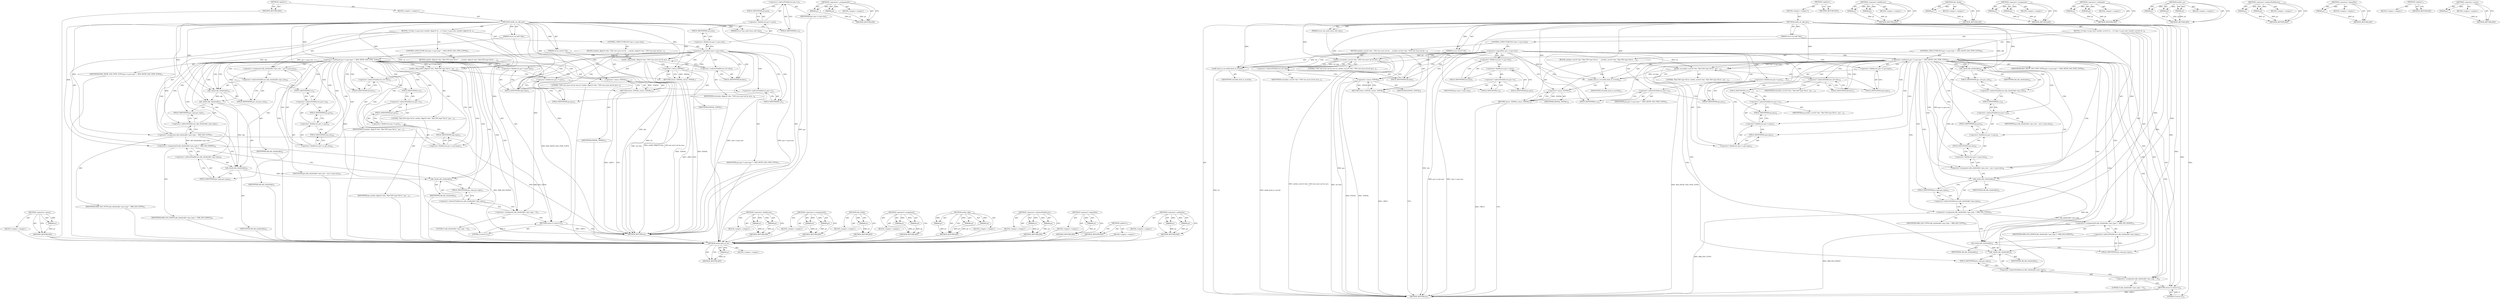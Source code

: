 digraph "&lt;operator&gt;.minus" {
vulnerable_136 [label=<(METHOD,&lt;operator&gt;.minus)>];
vulnerable_137 [label=<(PARAM,p1)>];
vulnerable_138 [label=<(BLOCK,&lt;empty&gt;,&lt;empty&gt;)>];
vulnerable_139 [label=<(METHOD_RETURN,ANY)>];
vulnerable_6 [label=<(METHOD,&lt;global&gt;)<SUB>1</SUB>>];
vulnerable_7 [label=<(BLOCK,&lt;empty&gt;,&lt;empty&gt;)<SUB>1</SUB>>];
vulnerable_8 [label=<(METHOD,netbk_set_skb_gso)<SUB>1</SUB>>];
vulnerable_9 [label=<(PARAM,struct xenvif *vif)<SUB>1</SUB>>];
vulnerable_10 [label=<(PARAM,struct sk_buff *skb)<SUB>2</SUB>>];
vulnerable_11 [label=<(PARAM,struct xen_netif_extra_info *gso)<SUB>3</SUB>>];
vulnerable_12 [label=<(BLOCK,{
 	if (!gso-&gt;u.gso.size) {
		netdev_dbg(vif-&gt;d...,{
 	if (!gso-&gt;u.gso.size) {
		netdev_dbg(vif-&gt;d...)<SUB>4</SUB>>];
vulnerable_13 [label=<(CONTROL_STRUCTURE,IF,if (!gso-&gt;u.gso.size))<SUB>5</SUB>>];
vulnerable_14 [label=<(&lt;operator&gt;.logicalNot,!gso-&gt;u.gso.size)<SUB>5</SUB>>];
vulnerable_15 [label=<(&lt;operator&gt;.fieldAccess,gso-&gt;u.gso.size)<SUB>5</SUB>>];
vulnerable_16 [label=<(&lt;operator&gt;.fieldAccess,gso-&gt;u.gso)<SUB>5</SUB>>];
vulnerable_17 [label=<(&lt;operator&gt;.indirectFieldAccess,gso-&gt;u)<SUB>5</SUB>>];
vulnerable_18 [label=<(IDENTIFIER,gso,!gso-&gt;u.gso.size)<SUB>5</SUB>>];
vulnerable_19 [label=<(FIELD_IDENTIFIER,u,u)<SUB>5</SUB>>];
vulnerable_20 [label=<(FIELD_IDENTIFIER,gso,gso)<SUB>5</SUB>>];
vulnerable_21 [label=<(FIELD_IDENTIFIER,size,size)<SUB>5</SUB>>];
vulnerable_22 [label=<(BLOCK,{
		netdev_dbg(vif-&gt;dev, &quot;GSO size must not be ...,{
		netdev_dbg(vif-&gt;dev, &quot;GSO size must not be ...)<SUB>5</SUB>>];
vulnerable_23 [label=<(netdev_dbg,netdev_dbg(vif-&gt;dev, &quot;GSO size must not be zero...)<SUB>6</SUB>>];
vulnerable_24 [label=<(&lt;operator&gt;.indirectFieldAccess,vif-&gt;dev)<SUB>6</SUB>>];
vulnerable_25 [label=<(IDENTIFIER,vif,netdev_dbg(vif-&gt;dev, &quot;GSO size must not be zero...)<SUB>6</SUB>>];
vulnerable_26 [label=<(FIELD_IDENTIFIER,dev,dev)<SUB>6</SUB>>];
vulnerable_27 [label=<(LITERAL,&quot;GSO size must not be zero.\n&quot;,netdev_dbg(vif-&gt;dev, &quot;GSO size must not be zero...)<SUB>6</SUB>>];
vulnerable_28 [label=<(RETURN,return -EINVAL;,return -EINVAL;)<SUB>7</SUB>>];
vulnerable_29 [label=<(&lt;operator&gt;.minus,-EINVAL)<SUB>7</SUB>>];
vulnerable_30 [label=<(IDENTIFIER,EINVAL,-EINVAL)<SUB>7</SUB>>];
vulnerable_31 [label=<(CONTROL_STRUCTURE,IF,if (gso-&gt;u.gso.type != XEN_NETIF_GSO_TYPE_TCPV4))<SUB>11</SUB>>];
vulnerable_32 [label=<(&lt;operator&gt;.notEquals,gso-&gt;u.gso.type != XEN_NETIF_GSO_TYPE_TCPV4)<SUB>11</SUB>>];
vulnerable_33 [label=<(&lt;operator&gt;.fieldAccess,gso-&gt;u.gso.type)<SUB>11</SUB>>];
vulnerable_34 [label=<(&lt;operator&gt;.fieldAccess,gso-&gt;u.gso)<SUB>11</SUB>>];
vulnerable_35 [label=<(&lt;operator&gt;.indirectFieldAccess,gso-&gt;u)<SUB>11</SUB>>];
vulnerable_36 [label=<(IDENTIFIER,gso,gso-&gt;u.gso.type != XEN_NETIF_GSO_TYPE_TCPV4)<SUB>11</SUB>>];
vulnerable_37 [label=<(FIELD_IDENTIFIER,u,u)<SUB>11</SUB>>];
vulnerable_38 [label=<(FIELD_IDENTIFIER,gso,gso)<SUB>11</SUB>>];
vulnerable_39 [label=<(FIELD_IDENTIFIER,type,type)<SUB>11</SUB>>];
vulnerable_40 [label=<(IDENTIFIER,XEN_NETIF_GSO_TYPE_TCPV4,gso-&gt;u.gso.type != XEN_NETIF_GSO_TYPE_TCPV4)<SUB>11</SUB>>];
vulnerable_41 [label=<(BLOCK,{
		netdev_dbg(vif-&gt;dev, &quot;Bad GSO type %d.\n&quot;, ...,{
		netdev_dbg(vif-&gt;dev, &quot;Bad GSO type %d.\n&quot;, ...)<SUB>11</SUB>>];
vulnerable_42 [label=<(netdev_dbg,netdev_dbg(vif-&gt;dev, &quot;Bad GSO type %d.\n&quot;, gso-...)<SUB>12</SUB>>];
vulnerable_43 [label=<(&lt;operator&gt;.indirectFieldAccess,vif-&gt;dev)<SUB>12</SUB>>];
vulnerable_44 [label=<(IDENTIFIER,vif,netdev_dbg(vif-&gt;dev, &quot;Bad GSO type %d.\n&quot;, gso-...)<SUB>12</SUB>>];
vulnerable_45 [label=<(FIELD_IDENTIFIER,dev,dev)<SUB>12</SUB>>];
vulnerable_46 [label=<(LITERAL,&quot;Bad GSO type %d.\n&quot;,netdev_dbg(vif-&gt;dev, &quot;Bad GSO type %d.\n&quot;, gso-...)<SUB>12</SUB>>];
vulnerable_47 [label=<(&lt;operator&gt;.fieldAccess,gso-&gt;u.gso.type)<SUB>12</SUB>>];
vulnerable_48 [label=<(&lt;operator&gt;.fieldAccess,gso-&gt;u.gso)<SUB>12</SUB>>];
vulnerable_49 [label=<(&lt;operator&gt;.indirectFieldAccess,gso-&gt;u)<SUB>12</SUB>>];
vulnerable_50 [label=<(IDENTIFIER,gso,netdev_dbg(vif-&gt;dev, &quot;Bad GSO type %d.\n&quot;, gso-...)<SUB>12</SUB>>];
vulnerable_51 [label=<(FIELD_IDENTIFIER,u,u)<SUB>12</SUB>>];
vulnerable_52 [label=<(FIELD_IDENTIFIER,gso,gso)<SUB>12</SUB>>];
vulnerable_53 [label=<(FIELD_IDENTIFIER,type,type)<SUB>12</SUB>>];
vulnerable_54 [label=<(RETURN,return -EINVAL;,return -EINVAL;)<SUB>13</SUB>>];
vulnerable_55 [label=<(&lt;operator&gt;.minus,-EINVAL)<SUB>13</SUB>>];
vulnerable_56 [label=<(IDENTIFIER,EINVAL,-EINVAL)<SUB>13</SUB>>];
vulnerable_57 [label=<(&lt;operator&gt;.assignment,skb_shinfo(skb)-&gt;gso_size = gso-&gt;u.gso.size)<SUB>16</SUB>>];
vulnerable_58 [label=<(&lt;operator&gt;.indirectFieldAccess,skb_shinfo(skb)-&gt;gso_size)<SUB>16</SUB>>];
vulnerable_59 [label=<(skb_shinfo,skb_shinfo(skb))<SUB>16</SUB>>];
vulnerable_60 [label=<(IDENTIFIER,skb,skb_shinfo(skb))<SUB>16</SUB>>];
vulnerable_61 [label=<(FIELD_IDENTIFIER,gso_size,gso_size)<SUB>16</SUB>>];
vulnerable_62 [label=<(&lt;operator&gt;.fieldAccess,gso-&gt;u.gso.size)<SUB>16</SUB>>];
vulnerable_63 [label=<(&lt;operator&gt;.fieldAccess,gso-&gt;u.gso)<SUB>16</SUB>>];
vulnerable_64 [label=<(&lt;operator&gt;.indirectFieldAccess,gso-&gt;u)<SUB>16</SUB>>];
vulnerable_65 [label=<(IDENTIFIER,gso,skb_shinfo(skb)-&gt;gso_size = gso-&gt;u.gso.size)<SUB>16</SUB>>];
vulnerable_66 [label=<(FIELD_IDENTIFIER,u,u)<SUB>16</SUB>>];
vulnerable_67 [label=<(FIELD_IDENTIFIER,gso,gso)<SUB>16</SUB>>];
vulnerable_68 [label=<(FIELD_IDENTIFIER,size,size)<SUB>16</SUB>>];
vulnerable_69 [label=<(&lt;operator&gt;.assignment,skb_shinfo(skb)-&gt;gso_type = SKB_GSO_TCPV4)<SUB>17</SUB>>];
vulnerable_70 [label=<(&lt;operator&gt;.indirectFieldAccess,skb_shinfo(skb)-&gt;gso_type)<SUB>17</SUB>>];
vulnerable_71 [label=<(skb_shinfo,skb_shinfo(skb))<SUB>17</SUB>>];
vulnerable_72 [label=<(IDENTIFIER,skb,skb_shinfo(skb))<SUB>17</SUB>>];
vulnerable_73 [label=<(FIELD_IDENTIFIER,gso_type,gso_type)<SUB>17</SUB>>];
vulnerable_74 [label=<(IDENTIFIER,SKB_GSO_TCPV4,skb_shinfo(skb)-&gt;gso_type = SKB_GSO_TCPV4)<SUB>17</SUB>>];
vulnerable_75 [label=<(&lt;operators&gt;.assignmentOr,skb_shinfo(skb)-&gt;gso_type |= SKB_GSO_DODGY)<SUB>20</SUB>>];
vulnerable_76 [label=<(&lt;operator&gt;.indirectFieldAccess,skb_shinfo(skb)-&gt;gso_type)<SUB>20</SUB>>];
vulnerable_77 [label=<(skb_shinfo,skb_shinfo(skb))<SUB>20</SUB>>];
vulnerable_78 [label=<(IDENTIFIER,skb,skb_shinfo(skb))<SUB>20</SUB>>];
vulnerable_79 [label=<(FIELD_IDENTIFIER,gso_type,gso_type)<SUB>20</SUB>>];
vulnerable_80 [label=<(IDENTIFIER,SKB_GSO_DODGY,skb_shinfo(skb)-&gt;gso_type |= SKB_GSO_DODGY)<SUB>20</SUB>>];
vulnerable_81 [label=<(&lt;operator&gt;.assignment,skb_shinfo(skb)-&gt;gso_segs = 0)<SUB>21</SUB>>];
vulnerable_82 [label=<(&lt;operator&gt;.indirectFieldAccess,skb_shinfo(skb)-&gt;gso_segs)<SUB>21</SUB>>];
vulnerable_83 [label=<(skb_shinfo,skb_shinfo(skb))<SUB>21</SUB>>];
vulnerable_84 [label=<(IDENTIFIER,skb,skb_shinfo(skb))<SUB>21</SUB>>];
vulnerable_85 [label=<(FIELD_IDENTIFIER,gso_segs,gso_segs)<SUB>21</SUB>>];
vulnerable_86 [label=<(LITERAL,0,skb_shinfo(skb)-&gt;gso_segs = 0)<SUB>21</SUB>>];
vulnerable_87 [label=<(RETURN,return 0;,return 0;)<SUB>23</SUB>>];
vulnerable_88 [label=<(LITERAL,0,return 0;)<SUB>23</SUB>>];
vulnerable_89 [label=<(METHOD_RETURN,int)<SUB>1</SUB>>];
vulnerable_91 [label=<(METHOD_RETURN,ANY)<SUB>1</SUB>>];
vulnerable_120 [label=<(METHOD,&lt;operator&gt;.fieldAccess)>];
vulnerable_121 [label=<(PARAM,p1)>];
vulnerable_122 [label=<(PARAM,p2)>];
vulnerable_123 [label=<(BLOCK,&lt;empty&gt;,&lt;empty&gt;)>];
vulnerable_124 [label=<(METHOD_RETURN,ANY)>];
vulnerable_154 [label=<(METHOD,&lt;operators&gt;.assignmentOr)>];
vulnerable_155 [label=<(PARAM,p1)>];
vulnerable_156 [label=<(PARAM,p2)>];
vulnerable_157 [label=<(BLOCK,&lt;empty&gt;,&lt;empty&gt;)>];
vulnerable_158 [label=<(METHOD_RETURN,ANY)>];
vulnerable_150 [label=<(METHOD,skb_shinfo)>];
vulnerable_151 [label=<(PARAM,p1)>];
vulnerable_152 [label=<(BLOCK,&lt;empty&gt;,&lt;empty&gt;)>];
vulnerable_153 [label=<(METHOD_RETURN,ANY)>];
vulnerable_145 [label=<(METHOD,&lt;operator&gt;.assignment)>];
vulnerable_146 [label=<(PARAM,p1)>];
vulnerable_147 [label=<(PARAM,p2)>];
vulnerable_148 [label=<(BLOCK,&lt;empty&gt;,&lt;empty&gt;)>];
vulnerable_149 [label=<(METHOD_RETURN,ANY)>];
vulnerable_130 [label=<(METHOD,netdev_dbg)>];
vulnerable_131 [label=<(PARAM,p1)>];
vulnerable_132 [label=<(PARAM,p2)>];
vulnerable_133 [label=<(PARAM,p3)>];
vulnerable_134 [label=<(BLOCK,&lt;empty&gt;,&lt;empty&gt;)>];
vulnerable_135 [label=<(METHOD_RETURN,ANY)>];
vulnerable_125 [label=<(METHOD,&lt;operator&gt;.indirectFieldAccess)>];
vulnerable_126 [label=<(PARAM,p1)>];
vulnerable_127 [label=<(PARAM,p2)>];
vulnerable_128 [label=<(BLOCK,&lt;empty&gt;,&lt;empty&gt;)>];
vulnerable_129 [label=<(METHOD_RETURN,ANY)>];
vulnerable_116 [label=<(METHOD,&lt;operator&gt;.logicalNot)>];
vulnerable_117 [label=<(PARAM,p1)>];
vulnerable_118 [label=<(BLOCK,&lt;empty&gt;,&lt;empty&gt;)>];
vulnerable_119 [label=<(METHOD_RETURN,ANY)>];
vulnerable_110 [label=<(METHOD,&lt;global&gt;)<SUB>1</SUB>>];
vulnerable_111 [label=<(BLOCK,&lt;empty&gt;,&lt;empty&gt;)>];
vulnerable_112 [label=<(METHOD_RETURN,ANY)>];
vulnerable_140 [label=<(METHOD,&lt;operator&gt;.notEquals)>];
vulnerable_141 [label=<(PARAM,p1)>];
vulnerable_142 [label=<(PARAM,p2)>];
vulnerable_143 [label=<(BLOCK,&lt;empty&gt;,&lt;empty&gt;)>];
vulnerable_144 [label=<(METHOD_RETURN,ANY)>];
fixed_140 [label=<(METHOD,netbk_fatal_tx_err)>];
fixed_141 [label=<(PARAM,p1)>];
fixed_142 [label=<(BLOCK,&lt;empty&gt;,&lt;empty&gt;)>];
fixed_143 [label=<(METHOD_RETURN,ANY)>];
fixed_162 [label=<(METHOD,&lt;operators&gt;.assignmentOr)>];
fixed_163 [label=<(PARAM,p1)>];
fixed_164 [label=<(PARAM,p2)>];
fixed_165 [label=<(BLOCK,&lt;empty&gt;,&lt;empty&gt;)>];
fixed_166 [label=<(METHOD_RETURN,ANY)>];
fixed_6 [label=<(METHOD,&lt;global&gt;)<SUB>1</SUB>>];
fixed_7 [label=<(BLOCK,&lt;empty&gt;,&lt;empty&gt;)<SUB>1</SUB>>];
fixed_8 [label=<(METHOD,netbk_set_skb_gso)<SUB>1</SUB>>];
fixed_9 [label=<(PARAM,struct xenvif *vif)<SUB>1</SUB>>];
fixed_10 [label=<(PARAM,struct sk_buff *skb)<SUB>2</SUB>>];
fixed_11 [label=<(PARAM,struct xen_netif_extra_info *gso)<SUB>3</SUB>>];
fixed_12 [label=<(BLOCK,{
 	if (!gso-&gt;u.gso.size) {
		netdev_err(vif-&gt;d...,{
 	if (!gso-&gt;u.gso.size) {
		netdev_err(vif-&gt;d...)<SUB>4</SUB>>];
fixed_13 [label=<(CONTROL_STRUCTURE,IF,if (!gso-&gt;u.gso.size))<SUB>5</SUB>>];
fixed_14 [label=<(&lt;operator&gt;.logicalNot,!gso-&gt;u.gso.size)<SUB>5</SUB>>];
fixed_15 [label=<(&lt;operator&gt;.fieldAccess,gso-&gt;u.gso.size)<SUB>5</SUB>>];
fixed_16 [label=<(&lt;operator&gt;.fieldAccess,gso-&gt;u.gso)<SUB>5</SUB>>];
fixed_17 [label=<(&lt;operator&gt;.indirectFieldAccess,gso-&gt;u)<SUB>5</SUB>>];
fixed_18 [label=<(IDENTIFIER,gso,!gso-&gt;u.gso.size)<SUB>5</SUB>>];
fixed_19 [label=<(FIELD_IDENTIFIER,u,u)<SUB>5</SUB>>];
fixed_20 [label=<(FIELD_IDENTIFIER,gso,gso)<SUB>5</SUB>>];
fixed_21 [label=<(FIELD_IDENTIFIER,size,size)<SUB>5</SUB>>];
fixed_22 [label=<(BLOCK,{
		netdev_err(vif-&gt;dev, &quot;GSO size must not be ...,{
		netdev_err(vif-&gt;dev, &quot;GSO size must not be ...)<SUB>5</SUB>>];
fixed_23 [label=<(netdev_err,netdev_err(vif-&gt;dev, &quot;GSO size must not be zero...)<SUB>6</SUB>>];
fixed_24 [label=<(&lt;operator&gt;.indirectFieldAccess,vif-&gt;dev)<SUB>6</SUB>>];
fixed_25 [label=<(IDENTIFIER,vif,netdev_err(vif-&gt;dev, &quot;GSO size must not be zero...)<SUB>6</SUB>>];
fixed_26 [label=<(FIELD_IDENTIFIER,dev,dev)<SUB>6</SUB>>];
fixed_27 [label=<(LITERAL,&quot;GSO size must not be zero.\n&quot;,netdev_err(vif-&gt;dev, &quot;GSO size must not be zero...)<SUB>6</SUB>>];
fixed_28 [label=<(netbk_fatal_tx_err,netbk_fatal_tx_err(vif))<SUB>7</SUB>>];
fixed_29 [label=<(IDENTIFIER,vif,netbk_fatal_tx_err(vif))<SUB>7</SUB>>];
fixed_30 [label=<(RETURN,return -EINVAL;,return -EINVAL;)<SUB>8</SUB>>];
fixed_31 [label=<(&lt;operator&gt;.minus,-EINVAL)<SUB>8</SUB>>];
fixed_32 [label=<(IDENTIFIER,EINVAL,-EINVAL)<SUB>8</SUB>>];
fixed_33 [label=<(CONTROL_STRUCTURE,IF,if (gso-&gt;u.gso.type != XEN_NETIF_GSO_TYPE_TCPV4))<SUB>12</SUB>>];
fixed_34 [label=<(&lt;operator&gt;.notEquals,gso-&gt;u.gso.type != XEN_NETIF_GSO_TYPE_TCPV4)<SUB>12</SUB>>];
fixed_35 [label=<(&lt;operator&gt;.fieldAccess,gso-&gt;u.gso.type)<SUB>12</SUB>>];
fixed_36 [label=<(&lt;operator&gt;.fieldAccess,gso-&gt;u.gso)<SUB>12</SUB>>];
fixed_37 [label=<(&lt;operator&gt;.indirectFieldAccess,gso-&gt;u)<SUB>12</SUB>>];
fixed_38 [label=<(IDENTIFIER,gso,gso-&gt;u.gso.type != XEN_NETIF_GSO_TYPE_TCPV4)<SUB>12</SUB>>];
fixed_39 [label=<(FIELD_IDENTIFIER,u,u)<SUB>12</SUB>>];
fixed_40 [label=<(FIELD_IDENTIFIER,gso,gso)<SUB>12</SUB>>];
fixed_41 [label=<(FIELD_IDENTIFIER,type,type)<SUB>12</SUB>>];
fixed_42 [label=<(IDENTIFIER,XEN_NETIF_GSO_TYPE_TCPV4,gso-&gt;u.gso.type != XEN_NETIF_GSO_TYPE_TCPV4)<SUB>12</SUB>>];
fixed_43 [label=<(BLOCK,{
		netdev_err(vif-&gt;dev, &quot;Bad GSO type %d.\n&quot;, ...,{
		netdev_err(vif-&gt;dev, &quot;Bad GSO type %d.\n&quot;, ...)<SUB>12</SUB>>];
fixed_44 [label=<(netdev_err,netdev_err(vif-&gt;dev, &quot;Bad GSO type %d.\n&quot;, gso-...)<SUB>13</SUB>>];
fixed_45 [label=<(&lt;operator&gt;.indirectFieldAccess,vif-&gt;dev)<SUB>13</SUB>>];
fixed_46 [label=<(IDENTIFIER,vif,netdev_err(vif-&gt;dev, &quot;Bad GSO type %d.\n&quot;, gso-...)<SUB>13</SUB>>];
fixed_47 [label=<(FIELD_IDENTIFIER,dev,dev)<SUB>13</SUB>>];
fixed_48 [label=<(LITERAL,&quot;Bad GSO type %d.\n&quot;,netdev_err(vif-&gt;dev, &quot;Bad GSO type %d.\n&quot;, gso-...)<SUB>13</SUB>>];
fixed_49 [label=<(&lt;operator&gt;.fieldAccess,gso-&gt;u.gso.type)<SUB>13</SUB>>];
fixed_50 [label=<(&lt;operator&gt;.fieldAccess,gso-&gt;u.gso)<SUB>13</SUB>>];
fixed_51 [label=<(&lt;operator&gt;.indirectFieldAccess,gso-&gt;u)<SUB>13</SUB>>];
fixed_52 [label=<(IDENTIFIER,gso,netdev_err(vif-&gt;dev, &quot;Bad GSO type %d.\n&quot;, gso-...)<SUB>13</SUB>>];
fixed_53 [label=<(FIELD_IDENTIFIER,u,u)<SUB>13</SUB>>];
fixed_54 [label=<(FIELD_IDENTIFIER,gso,gso)<SUB>13</SUB>>];
fixed_55 [label=<(FIELD_IDENTIFIER,type,type)<SUB>13</SUB>>];
fixed_56 [label=<(netbk_fatal_tx_err,netbk_fatal_tx_err(vif))<SUB>14</SUB>>];
fixed_57 [label=<(IDENTIFIER,vif,netbk_fatal_tx_err(vif))<SUB>14</SUB>>];
fixed_58 [label=<(RETURN,return -EINVAL;,return -EINVAL;)<SUB>15</SUB>>];
fixed_59 [label=<(&lt;operator&gt;.minus,-EINVAL)<SUB>15</SUB>>];
fixed_60 [label=<(IDENTIFIER,EINVAL,-EINVAL)<SUB>15</SUB>>];
fixed_61 [label=<(&lt;operator&gt;.assignment,skb_shinfo(skb)-&gt;gso_size = gso-&gt;u.gso.size)<SUB>18</SUB>>];
fixed_62 [label=<(&lt;operator&gt;.indirectFieldAccess,skb_shinfo(skb)-&gt;gso_size)<SUB>18</SUB>>];
fixed_63 [label=<(skb_shinfo,skb_shinfo(skb))<SUB>18</SUB>>];
fixed_64 [label=<(IDENTIFIER,skb,skb_shinfo(skb))<SUB>18</SUB>>];
fixed_65 [label=<(FIELD_IDENTIFIER,gso_size,gso_size)<SUB>18</SUB>>];
fixed_66 [label=<(&lt;operator&gt;.fieldAccess,gso-&gt;u.gso.size)<SUB>18</SUB>>];
fixed_67 [label=<(&lt;operator&gt;.fieldAccess,gso-&gt;u.gso)<SUB>18</SUB>>];
fixed_68 [label=<(&lt;operator&gt;.indirectFieldAccess,gso-&gt;u)<SUB>18</SUB>>];
fixed_69 [label=<(IDENTIFIER,gso,skb_shinfo(skb)-&gt;gso_size = gso-&gt;u.gso.size)<SUB>18</SUB>>];
fixed_70 [label=<(FIELD_IDENTIFIER,u,u)<SUB>18</SUB>>];
fixed_71 [label=<(FIELD_IDENTIFIER,gso,gso)<SUB>18</SUB>>];
fixed_72 [label=<(FIELD_IDENTIFIER,size,size)<SUB>18</SUB>>];
fixed_73 [label=<(&lt;operator&gt;.assignment,skb_shinfo(skb)-&gt;gso_type = SKB_GSO_TCPV4)<SUB>19</SUB>>];
fixed_74 [label=<(&lt;operator&gt;.indirectFieldAccess,skb_shinfo(skb)-&gt;gso_type)<SUB>19</SUB>>];
fixed_75 [label=<(skb_shinfo,skb_shinfo(skb))<SUB>19</SUB>>];
fixed_76 [label=<(IDENTIFIER,skb,skb_shinfo(skb))<SUB>19</SUB>>];
fixed_77 [label=<(FIELD_IDENTIFIER,gso_type,gso_type)<SUB>19</SUB>>];
fixed_78 [label=<(IDENTIFIER,SKB_GSO_TCPV4,skb_shinfo(skb)-&gt;gso_type = SKB_GSO_TCPV4)<SUB>19</SUB>>];
fixed_79 [label=<(&lt;operators&gt;.assignmentOr,skb_shinfo(skb)-&gt;gso_type |= SKB_GSO_DODGY)<SUB>22</SUB>>];
fixed_80 [label=<(&lt;operator&gt;.indirectFieldAccess,skb_shinfo(skb)-&gt;gso_type)<SUB>22</SUB>>];
fixed_81 [label=<(skb_shinfo,skb_shinfo(skb))<SUB>22</SUB>>];
fixed_82 [label=<(IDENTIFIER,skb,skb_shinfo(skb))<SUB>22</SUB>>];
fixed_83 [label=<(FIELD_IDENTIFIER,gso_type,gso_type)<SUB>22</SUB>>];
fixed_84 [label=<(IDENTIFIER,SKB_GSO_DODGY,skb_shinfo(skb)-&gt;gso_type |= SKB_GSO_DODGY)<SUB>22</SUB>>];
fixed_85 [label=<(&lt;operator&gt;.assignment,skb_shinfo(skb)-&gt;gso_segs = 0)<SUB>23</SUB>>];
fixed_86 [label=<(&lt;operator&gt;.indirectFieldAccess,skb_shinfo(skb)-&gt;gso_segs)<SUB>23</SUB>>];
fixed_87 [label=<(skb_shinfo,skb_shinfo(skb))<SUB>23</SUB>>];
fixed_88 [label=<(IDENTIFIER,skb,skb_shinfo(skb))<SUB>23</SUB>>];
fixed_89 [label=<(FIELD_IDENTIFIER,gso_segs,gso_segs)<SUB>23</SUB>>];
fixed_90 [label=<(LITERAL,0,skb_shinfo(skb)-&gt;gso_segs = 0)<SUB>23</SUB>>];
fixed_91 [label=<(RETURN,return 0;,return 0;)<SUB>25</SUB>>];
fixed_92 [label=<(LITERAL,0,return 0;)<SUB>25</SUB>>];
fixed_93 [label=<(METHOD_RETURN,int)<SUB>1</SUB>>];
fixed_95 [label=<(METHOD_RETURN,ANY)<SUB>1</SUB>>];
fixed_124 [label=<(METHOD,&lt;operator&gt;.fieldAccess)>];
fixed_125 [label=<(PARAM,p1)>];
fixed_126 [label=<(PARAM,p2)>];
fixed_127 [label=<(BLOCK,&lt;empty&gt;,&lt;empty&gt;)>];
fixed_128 [label=<(METHOD_RETURN,ANY)>];
fixed_158 [label=<(METHOD,skb_shinfo)>];
fixed_159 [label=<(PARAM,p1)>];
fixed_160 [label=<(BLOCK,&lt;empty&gt;,&lt;empty&gt;)>];
fixed_161 [label=<(METHOD_RETURN,ANY)>];
fixed_153 [label=<(METHOD,&lt;operator&gt;.assignment)>];
fixed_154 [label=<(PARAM,p1)>];
fixed_155 [label=<(PARAM,p2)>];
fixed_156 [label=<(BLOCK,&lt;empty&gt;,&lt;empty&gt;)>];
fixed_157 [label=<(METHOD_RETURN,ANY)>];
fixed_148 [label=<(METHOD,&lt;operator&gt;.notEquals)>];
fixed_149 [label=<(PARAM,p1)>];
fixed_150 [label=<(PARAM,p2)>];
fixed_151 [label=<(BLOCK,&lt;empty&gt;,&lt;empty&gt;)>];
fixed_152 [label=<(METHOD_RETURN,ANY)>];
fixed_134 [label=<(METHOD,netdev_err)>];
fixed_135 [label=<(PARAM,p1)>];
fixed_136 [label=<(PARAM,p2)>];
fixed_137 [label=<(PARAM,p3)>];
fixed_138 [label=<(BLOCK,&lt;empty&gt;,&lt;empty&gt;)>];
fixed_139 [label=<(METHOD_RETURN,ANY)>];
fixed_129 [label=<(METHOD,&lt;operator&gt;.indirectFieldAccess)>];
fixed_130 [label=<(PARAM,p1)>];
fixed_131 [label=<(PARAM,p2)>];
fixed_132 [label=<(BLOCK,&lt;empty&gt;,&lt;empty&gt;)>];
fixed_133 [label=<(METHOD_RETURN,ANY)>];
fixed_120 [label=<(METHOD,&lt;operator&gt;.logicalNot)>];
fixed_121 [label=<(PARAM,p1)>];
fixed_122 [label=<(BLOCK,&lt;empty&gt;,&lt;empty&gt;)>];
fixed_123 [label=<(METHOD_RETURN,ANY)>];
fixed_114 [label=<(METHOD,&lt;global&gt;)<SUB>1</SUB>>];
fixed_115 [label=<(BLOCK,&lt;empty&gt;,&lt;empty&gt;)>];
fixed_116 [label=<(METHOD_RETURN,ANY)>];
fixed_144 [label=<(METHOD,&lt;operator&gt;.minus)>];
fixed_145 [label=<(PARAM,p1)>];
fixed_146 [label=<(BLOCK,&lt;empty&gt;,&lt;empty&gt;)>];
fixed_147 [label=<(METHOD_RETURN,ANY)>];
vulnerable_136 -> vulnerable_137  [key=0, label="AST: "];
vulnerable_136 -> vulnerable_137  [key=1, label="DDG: "];
vulnerable_136 -> vulnerable_138  [key=0, label="AST: "];
vulnerable_136 -> vulnerable_139  [key=0, label="AST: "];
vulnerable_136 -> vulnerable_139  [key=1, label="CFG: "];
vulnerable_137 -> vulnerable_139  [key=0, label="DDG: p1"];
vulnerable_138 -> fixed_140  [key=0];
vulnerable_139 -> fixed_140  [key=0];
vulnerable_6 -> vulnerable_7  [key=0, label="AST: "];
vulnerable_6 -> vulnerable_91  [key=0, label="AST: "];
vulnerable_6 -> vulnerable_91  [key=1, label="CFG: "];
vulnerable_7 -> vulnerable_8  [key=0, label="AST: "];
vulnerable_8 -> vulnerable_9  [key=0, label="AST: "];
vulnerable_8 -> vulnerable_9  [key=1, label="DDG: "];
vulnerable_8 -> vulnerable_10  [key=0, label="AST: "];
vulnerable_8 -> vulnerable_10  [key=1, label="DDG: "];
vulnerable_8 -> vulnerable_11  [key=0, label="AST: "];
vulnerable_8 -> vulnerable_11  [key=1, label="DDG: "];
vulnerable_8 -> vulnerable_12  [key=0, label="AST: "];
vulnerable_8 -> vulnerable_89  [key=0, label="AST: "];
vulnerable_8 -> vulnerable_19  [key=0, label="CFG: "];
vulnerable_8 -> vulnerable_69  [key=0, label="DDG: "];
vulnerable_8 -> vulnerable_75  [key=0, label="DDG: "];
vulnerable_8 -> vulnerable_81  [key=0, label="DDG: "];
vulnerable_8 -> vulnerable_87  [key=0, label="DDG: "];
vulnerable_8 -> vulnerable_88  [key=0, label="DDG: "];
vulnerable_8 -> vulnerable_32  [key=0, label="DDG: "];
vulnerable_8 -> vulnerable_23  [key=0, label="DDG: "];
vulnerable_8 -> vulnerable_42  [key=0, label="DDG: "];
vulnerable_8 -> vulnerable_59  [key=0, label="DDG: "];
vulnerable_8 -> vulnerable_71  [key=0, label="DDG: "];
vulnerable_8 -> vulnerable_77  [key=0, label="DDG: "];
vulnerable_8 -> vulnerable_83  [key=0, label="DDG: "];
vulnerable_8 -> vulnerable_29  [key=0, label="DDG: "];
vulnerable_8 -> vulnerable_55  [key=0, label="DDG: "];
vulnerable_9 -> vulnerable_89  [key=0, label="DDG: vif"];
vulnerable_9 -> vulnerable_23  [key=0, label="DDG: vif"];
vulnerable_9 -> vulnerable_42  [key=0, label="DDG: vif"];
vulnerable_10 -> vulnerable_89  [key=0, label="DDG: skb"];
vulnerable_10 -> vulnerable_59  [key=0, label="DDG: skb"];
vulnerable_11 -> vulnerable_89  [key=0, label="DDG: gso"];
vulnerable_12 -> vulnerable_13  [key=0, label="AST: "];
vulnerable_12 -> vulnerable_31  [key=0, label="AST: "];
vulnerable_12 -> vulnerable_57  [key=0, label="AST: "];
vulnerable_12 -> vulnerable_69  [key=0, label="AST: "];
vulnerable_12 -> vulnerable_75  [key=0, label="AST: "];
vulnerable_12 -> vulnerable_81  [key=0, label="AST: "];
vulnerable_12 -> vulnerable_87  [key=0, label="AST: "];
vulnerable_13 -> vulnerable_14  [key=0, label="AST: "];
vulnerable_13 -> vulnerable_22  [key=0, label="AST: "];
vulnerable_14 -> vulnerable_15  [key=0, label="AST: "];
vulnerable_14 -> vulnerable_26  [key=0, label="CFG: "];
vulnerable_14 -> vulnerable_26  [key=1, label="CDG: "];
vulnerable_14 -> vulnerable_37  [key=0, label="CFG: "];
vulnerable_14 -> vulnerable_37  [key=1, label="CDG: "];
vulnerable_14 -> vulnerable_89  [key=0, label="DDG: gso-&gt;u.gso.size"];
vulnerable_14 -> vulnerable_89  [key=1, label="DDG: !gso-&gt;u.gso.size"];
vulnerable_14 -> vulnerable_57  [key=0, label="DDG: gso-&gt;u.gso.size"];
vulnerable_14 -> vulnerable_34  [key=0, label="CDG: "];
vulnerable_14 -> vulnerable_32  [key=0, label="CDG: "];
vulnerable_14 -> vulnerable_28  [key=0, label="CDG: "];
vulnerable_14 -> vulnerable_38  [key=0, label="CDG: "];
vulnerable_14 -> vulnerable_29  [key=0, label="CDG: "];
vulnerable_14 -> vulnerable_35  [key=0, label="CDG: "];
vulnerable_14 -> vulnerable_24  [key=0, label="CDG: "];
vulnerable_14 -> vulnerable_33  [key=0, label="CDG: "];
vulnerable_14 -> vulnerable_23  [key=0, label="CDG: "];
vulnerable_14 -> vulnerable_39  [key=0, label="CDG: "];
vulnerable_15 -> vulnerable_16  [key=0, label="AST: "];
vulnerable_15 -> vulnerable_21  [key=0, label="AST: "];
vulnerable_15 -> vulnerable_14  [key=0, label="CFG: "];
vulnerable_16 -> vulnerable_17  [key=0, label="AST: "];
vulnerable_16 -> vulnerable_20  [key=0, label="AST: "];
vulnerable_16 -> vulnerable_21  [key=0, label="CFG: "];
vulnerable_17 -> vulnerable_18  [key=0, label="AST: "];
vulnerable_17 -> vulnerable_19  [key=0, label="AST: "];
vulnerable_17 -> vulnerable_20  [key=0, label="CFG: "];
vulnerable_18 -> fixed_140  [key=0];
vulnerable_19 -> vulnerable_17  [key=0, label="CFG: "];
vulnerable_20 -> vulnerable_16  [key=0, label="CFG: "];
vulnerable_21 -> vulnerable_15  [key=0, label="CFG: "];
vulnerable_22 -> vulnerable_23  [key=0, label="AST: "];
vulnerable_22 -> vulnerable_28  [key=0, label="AST: "];
vulnerable_23 -> vulnerable_24  [key=0, label="AST: "];
vulnerable_23 -> vulnerable_27  [key=0, label="AST: "];
vulnerable_23 -> vulnerable_29  [key=0, label="CFG: "];
vulnerable_23 -> vulnerable_89  [key=0, label="DDG: vif-&gt;dev"];
vulnerable_23 -> vulnerable_89  [key=1, label="DDG: netdev_dbg(vif-&gt;dev, &quot;GSO size must not be zero.\n&quot;)"];
vulnerable_24 -> vulnerable_25  [key=0, label="AST: "];
vulnerable_24 -> vulnerable_26  [key=0, label="AST: "];
vulnerable_24 -> vulnerable_23  [key=0, label="CFG: "];
vulnerable_25 -> fixed_140  [key=0];
vulnerable_26 -> vulnerable_24  [key=0, label="CFG: "];
vulnerable_27 -> fixed_140  [key=0];
vulnerable_28 -> vulnerable_29  [key=0, label="AST: "];
vulnerable_28 -> vulnerable_89  [key=0, label="CFG: "];
vulnerable_28 -> vulnerable_89  [key=1, label="DDG: &lt;RET&gt;"];
vulnerable_29 -> vulnerable_30  [key=0, label="AST: "];
vulnerable_29 -> vulnerable_28  [key=0, label="CFG: "];
vulnerable_29 -> vulnerable_28  [key=1, label="DDG: -EINVAL"];
vulnerable_29 -> vulnerable_89  [key=0, label="DDG: EINVAL"];
vulnerable_29 -> vulnerable_89  [key=1, label="DDG: -EINVAL"];
vulnerable_30 -> fixed_140  [key=0];
vulnerable_31 -> vulnerable_32  [key=0, label="AST: "];
vulnerable_31 -> vulnerable_41  [key=0, label="AST: "];
vulnerable_32 -> vulnerable_33  [key=0, label="AST: "];
vulnerable_32 -> vulnerable_40  [key=0, label="AST: "];
vulnerable_32 -> vulnerable_45  [key=0, label="CFG: "];
vulnerable_32 -> vulnerable_45  [key=1, label="CDG: "];
vulnerable_32 -> vulnerable_59  [key=0, label="CFG: "];
vulnerable_32 -> vulnerable_59  [key=1, label="CDG: "];
vulnerable_32 -> vulnerable_89  [key=0, label="DDG: XEN_NETIF_GSO_TYPE_TCPV4"];
vulnerable_32 -> vulnerable_42  [key=0, label="DDG: gso-&gt;u.gso.type"];
vulnerable_32 -> vulnerable_42  [key=1, label="CDG: "];
vulnerable_32 -> vulnerable_47  [key=0, label="CDG: "];
vulnerable_32 -> vulnerable_48  [key=0, label="CDG: "];
vulnerable_32 -> vulnerable_68  [key=0, label="CDG: "];
vulnerable_32 -> vulnerable_49  [key=0, label="CDG: "];
vulnerable_32 -> vulnerable_73  [key=0, label="CDG: "];
vulnerable_32 -> vulnerable_77  [key=0, label="CDG: "];
vulnerable_32 -> vulnerable_64  [key=0, label="CDG: "];
vulnerable_32 -> vulnerable_51  [key=0, label="CDG: "];
vulnerable_32 -> vulnerable_57  [key=0, label="CDG: "];
vulnerable_32 -> vulnerable_66  [key=0, label="CDG: "];
vulnerable_32 -> vulnerable_75  [key=0, label="CDG: "];
vulnerable_32 -> vulnerable_52  [key=0, label="CDG: "];
vulnerable_32 -> vulnerable_81  [key=0, label="CDG: "];
vulnerable_32 -> vulnerable_85  [key=0, label="CDG: "];
vulnerable_32 -> vulnerable_69  [key=0, label="CDG: "];
vulnerable_32 -> vulnerable_67  [key=0, label="CDG: "];
vulnerable_32 -> vulnerable_76  [key=0, label="CDG: "];
vulnerable_32 -> vulnerable_87  [key=0, label="CDG: "];
vulnerable_32 -> vulnerable_82  [key=0, label="CDG: "];
vulnerable_32 -> vulnerable_54  [key=0, label="CDG: "];
vulnerable_32 -> vulnerable_79  [key=0, label="CDG: "];
vulnerable_32 -> vulnerable_43  [key=0, label="CDG: "];
vulnerable_32 -> vulnerable_58  [key=0, label="CDG: "];
vulnerable_32 -> vulnerable_61  [key=0, label="CDG: "];
vulnerable_32 -> vulnerable_83  [key=0, label="CDG: "];
vulnerable_32 -> vulnerable_71  [key=0, label="CDG: "];
vulnerable_32 -> vulnerable_53  [key=0, label="CDG: "];
vulnerable_32 -> vulnerable_70  [key=0, label="CDG: "];
vulnerable_32 -> vulnerable_63  [key=0, label="CDG: "];
vulnerable_32 -> vulnerable_55  [key=0, label="CDG: "];
vulnerable_32 -> vulnerable_62  [key=0, label="CDG: "];
vulnerable_33 -> vulnerable_34  [key=0, label="AST: "];
vulnerable_33 -> vulnerable_39  [key=0, label="AST: "];
vulnerable_33 -> vulnerable_32  [key=0, label="CFG: "];
vulnerable_34 -> vulnerable_35  [key=0, label="AST: "];
vulnerable_34 -> vulnerable_38  [key=0, label="AST: "];
vulnerable_34 -> vulnerable_39  [key=0, label="CFG: "];
vulnerable_35 -> vulnerable_36  [key=0, label="AST: "];
vulnerable_35 -> vulnerable_37  [key=0, label="AST: "];
vulnerable_35 -> vulnerable_38  [key=0, label="CFG: "];
vulnerable_36 -> fixed_140  [key=0];
vulnerable_37 -> vulnerable_35  [key=0, label="CFG: "];
vulnerable_38 -> vulnerable_34  [key=0, label="CFG: "];
vulnerable_39 -> vulnerable_33  [key=0, label="CFG: "];
vulnerable_40 -> fixed_140  [key=0];
vulnerable_41 -> vulnerable_42  [key=0, label="AST: "];
vulnerable_41 -> vulnerable_54  [key=0, label="AST: "];
vulnerable_42 -> vulnerable_43  [key=0, label="AST: "];
vulnerable_42 -> vulnerable_46  [key=0, label="AST: "];
vulnerable_42 -> vulnerable_47  [key=0, label="AST: "];
vulnerable_42 -> vulnerable_55  [key=0, label="CFG: "];
vulnerable_43 -> vulnerable_44  [key=0, label="AST: "];
vulnerable_43 -> vulnerable_45  [key=0, label="AST: "];
vulnerable_43 -> vulnerable_51  [key=0, label="CFG: "];
vulnerable_44 -> fixed_140  [key=0];
vulnerable_45 -> vulnerable_43  [key=0, label="CFG: "];
vulnerable_46 -> fixed_140  [key=0];
vulnerable_47 -> vulnerable_48  [key=0, label="AST: "];
vulnerable_47 -> vulnerable_53  [key=0, label="AST: "];
vulnerable_47 -> vulnerable_42  [key=0, label="CFG: "];
vulnerable_48 -> vulnerable_49  [key=0, label="AST: "];
vulnerable_48 -> vulnerable_52  [key=0, label="AST: "];
vulnerable_48 -> vulnerable_53  [key=0, label="CFG: "];
vulnerable_49 -> vulnerable_50  [key=0, label="AST: "];
vulnerable_49 -> vulnerable_51  [key=0, label="AST: "];
vulnerable_49 -> vulnerable_52  [key=0, label="CFG: "];
vulnerable_50 -> fixed_140  [key=0];
vulnerable_51 -> vulnerable_49  [key=0, label="CFG: "];
vulnerable_52 -> vulnerable_48  [key=0, label="CFG: "];
vulnerable_53 -> vulnerable_47  [key=0, label="CFG: "];
vulnerable_54 -> vulnerable_55  [key=0, label="AST: "];
vulnerable_54 -> vulnerable_89  [key=0, label="CFG: "];
vulnerable_54 -> vulnerable_89  [key=1, label="DDG: &lt;RET&gt;"];
vulnerable_55 -> vulnerable_56  [key=0, label="AST: "];
vulnerable_55 -> vulnerable_54  [key=0, label="CFG: "];
vulnerable_55 -> vulnerable_54  [key=1, label="DDG: -EINVAL"];
vulnerable_56 -> fixed_140  [key=0];
vulnerable_57 -> vulnerable_58  [key=0, label="AST: "];
vulnerable_57 -> vulnerable_62  [key=0, label="AST: "];
vulnerable_57 -> vulnerable_71  [key=0, label="CFG: "];
vulnerable_58 -> vulnerable_59  [key=0, label="AST: "];
vulnerable_58 -> vulnerable_61  [key=0, label="AST: "];
vulnerable_58 -> vulnerable_66  [key=0, label="CFG: "];
vulnerable_59 -> vulnerable_60  [key=0, label="AST: "];
vulnerable_59 -> vulnerable_61  [key=0, label="CFG: "];
vulnerable_59 -> vulnerable_71  [key=0, label="DDG: skb"];
vulnerable_60 -> fixed_140  [key=0];
vulnerable_61 -> vulnerable_58  [key=0, label="CFG: "];
vulnerable_62 -> vulnerable_63  [key=0, label="AST: "];
vulnerable_62 -> vulnerable_68  [key=0, label="AST: "];
vulnerable_62 -> vulnerable_57  [key=0, label="CFG: "];
vulnerable_63 -> vulnerable_64  [key=0, label="AST: "];
vulnerable_63 -> vulnerable_67  [key=0, label="AST: "];
vulnerable_63 -> vulnerable_68  [key=0, label="CFG: "];
vulnerable_64 -> vulnerable_65  [key=0, label="AST: "];
vulnerable_64 -> vulnerable_66  [key=0, label="AST: "];
vulnerable_64 -> vulnerable_67  [key=0, label="CFG: "];
vulnerable_65 -> fixed_140  [key=0];
vulnerable_66 -> vulnerable_64  [key=0, label="CFG: "];
vulnerable_67 -> vulnerable_63  [key=0, label="CFG: "];
vulnerable_68 -> vulnerable_62  [key=0, label="CFG: "];
vulnerable_69 -> vulnerable_70  [key=0, label="AST: "];
vulnerable_69 -> vulnerable_74  [key=0, label="AST: "];
vulnerable_69 -> vulnerable_77  [key=0, label="CFG: "];
vulnerable_69 -> vulnerable_89  [key=0, label="DDG: SKB_GSO_TCPV4"];
vulnerable_69 -> vulnerable_75  [key=0, label="DDG: skb_shinfo(skb)-&gt;gso_type"];
vulnerable_70 -> vulnerable_71  [key=0, label="AST: "];
vulnerable_70 -> vulnerable_73  [key=0, label="AST: "];
vulnerable_70 -> vulnerable_69  [key=0, label="CFG: "];
vulnerable_71 -> vulnerable_72  [key=0, label="AST: "];
vulnerable_71 -> vulnerable_73  [key=0, label="CFG: "];
vulnerable_71 -> vulnerable_77  [key=0, label="DDG: skb"];
vulnerable_72 -> fixed_140  [key=0];
vulnerable_73 -> vulnerable_70  [key=0, label="CFG: "];
vulnerable_74 -> fixed_140  [key=0];
vulnerable_75 -> vulnerable_76  [key=0, label="AST: "];
vulnerable_75 -> vulnerable_80  [key=0, label="AST: "];
vulnerable_75 -> vulnerable_83  [key=0, label="CFG: "];
vulnerable_75 -> vulnerable_89  [key=0, label="DDG: SKB_GSO_DODGY"];
vulnerable_76 -> vulnerable_77  [key=0, label="AST: "];
vulnerable_76 -> vulnerable_79  [key=0, label="AST: "];
vulnerable_76 -> vulnerable_75  [key=0, label="CFG: "];
vulnerable_77 -> vulnerable_78  [key=0, label="AST: "];
vulnerable_77 -> vulnerable_79  [key=0, label="CFG: "];
vulnerable_77 -> vulnerable_83  [key=0, label="DDG: skb"];
vulnerable_78 -> fixed_140  [key=0];
vulnerable_79 -> vulnerable_76  [key=0, label="CFG: "];
vulnerable_80 -> fixed_140  [key=0];
vulnerable_81 -> vulnerable_82  [key=0, label="AST: "];
vulnerable_81 -> vulnerable_86  [key=0, label="AST: "];
vulnerable_81 -> vulnerable_87  [key=0, label="CFG: "];
vulnerable_82 -> vulnerable_83  [key=0, label="AST: "];
vulnerable_82 -> vulnerable_85  [key=0, label="AST: "];
vulnerable_82 -> vulnerable_81  [key=0, label="CFG: "];
vulnerable_83 -> vulnerable_84  [key=0, label="AST: "];
vulnerable_83 -> vulnerable_85  [key=0, label="CFG: "];
vulnerable_84 -> fixed_140  [key=0];
vulnerable_85 -> vulnerable_82  [key=0, label="CFG: "];
vulnerable_86 -> fixed_140  [key=0];
vulnerable_87 -> vulnerable_88  [key=0, label="AST: "];
vulnerable_87 -> vulnerable_89  [key=0, label="CFG: "];
vulnerable_87 -> vulnerable_89  [key=1, label="DDG: &lt;RET&gt;"];
vulnerable_88 -> vulnerable_87  [key=0, label="DDG: 0"];
vulnerable_89 -> fixed_140  [key=0];
vulnerable_91 -> fixed_140  [key=0];
vulnerable_120 -> vulnerable_121  [key=0, label="AST: "];
vulnerable_120 -> vulnerable_121  [key=1, label="DDG: "];
vulnerable_120 -> vulnerable_123  [key=0, label="AST: "];
vulnerable_120 -> vulnerable_122  [key=0, label="AST: "];
vulnerable_120 -> vulnerable_122  [key=1, label="DDG: "];
vulnerable_120 -> vulnerable_124  [key=0, label="AST: "];
vulnerable_120 -> vulnerable_124  [key=1, label="CFG: "];
vulnerable_121 -> vulnerable_124  [key=0, label="DDG: p1"];
vulnerable_122 -> vulnerable_124  [key=0, label="DDG: p2"];
vulnerable_123 -> fixed_140  [key=0];
vulnerable_124 -> fixed_140  [key=0];
vulnerable_154 -> vulnerable_155  [key=0, label="AST: "];
vulnerable_154 -> vulnerable_155  [key=1, label="DDG: "];
vulnerable_154 -> vulnerable_157  [key=0, label="AST: "];
vulnerable_154 -> vulnerable_156  [key=0, label="AST: "];
vulnerable_154 -> vulnerable_156  [key=1, label="DDG: "];
vulnerable_154 -> vulnerable_158  [key=0, label="AST: "];
vulnerable_154 -> vulnerable_158  [key=1, label="CFG: "];
vulnerable_155 -> vulnerable_158  [key=0, label="DDG: p1"];
vulnerable_156 -> vulnerable_158  [key=0, label="DDG: p2"];
vulnerable_157 -> fixed_140  [key=0];
vulnerable_158 -> fixed_140  [key=0];
vulnerable_150 -> vulnerable_151  [key=0, label="AST: "];
vulnerable_150 -> vulnerable_151  [key=1, label="DDG: "];
vulnerable_150 -> vulnerable_152  [key=0, label="AST: "];
vulnerable_150 -> vulnerable_153  [key=0, label="AST: "];
vulnerable_150 -> vulnerable_153  [key=1, label="CFG: "];
vulnerable_151 -> vulnerable_153  [key=0, label="DDG: p1"];
vulnerable_152 -> fixed_140  [key=0];
vulnerable_153 -> fixed_140  [key=0];
vulnerable_145 -> vulnerable_146  [key=0, label="AST: "];
vulnerable_145 -> vulnerable_146  [key=1, label="DDG: "];
vulnerable_145 -> vulnerable_148  [key=0, label="AST: "];
vulnerable_145 -> vulnerable_147  [key=0, label="AST: "];
vulnerable_145 -> vulnerable_147  [key=1, label="DDG: "];
vulnerable_145 -> vulnerable_149  [key=0, label="AST: "];
vulnerable_145 -> vulnerable_149  [key=1, label="CFG: "];
vulnerable_146 -> vulnerable_149  [key=0, label="DDG: p1"];
vulnerable_147 -> vulnerable_149  [key=0, label="DDG: p2"];
vulnerable_148 -> fixed_140  [key=0];
vulnerable_149 -> fixed_140  [key=0];
vulnerable_130 -> vulnerable_131  [key=0, label="AST: "];
vulnerable_130 -> vulnerable_131  [key=1, label="DDG: "];
vulnerable_130 -> vulnerable_134  [key=0, label="AST: "];
vulnerable_130 -> vulnerable_132  [key=0, label="AST: "];
vulnerable_130 -> vulnerable_132  [key=1, label="DDG: "];
vulnerable_130 -> vulnerable_135  [key=0, label="AST: "];
vulnerable_130 -> vulnerable_135  [key=1, label="CFG: "];
vulnerable_130 -> vulnerable_133  [key=0, label="AST: "];
vulnerable_130 -> vulnerable_133  [key=1, label="DDG: "];
vulnerable_131 -> vulnerable_135  [key=0, label="DDG: p1"];
vulnerable_132 -> vulnerable_135  [key=0, label="DDG: p2"];
vulnerable_133 -> vulnerable_135  [key=0, label="DDG: p3"];
vulnerable_134 -> fixed_140  [key=0];
vulnerable_135 -> fixed_140  [key=0];
vulnerable_125 -> vulnerable_126  [key=0, label="AST: "];
vulnerable_125 -> vulnerable_126  [key=1, label="DDG: "];
vulnerable_125 -> vulnerable_128  [key=0, label="AST: "];
vulnerable_125 -> vulnerable_127  [key=0, label="AST: "];
vulnerable_125 -> vulnerable_127  [key=1, label="DDG: "];
vulnerable_125 -> vulnerable_129  [key=0, label="AST: "];
vulnerable_125 -> vulnerable_129  [key=1, label="CFG: "];
vulnerable_126 -> vulnerable_129  [key=0, label="DDG: p1"];
vulnerable_127 -> vulnerable_129  [key=0, label="DDG: p2"];
vulnerable_128 -> fixed_140  [key=0];
vulnerable_129 -> fixed_140  [key=0];
vulnerable_116 -> vulnerable_117  [key=0, label="AST: "];
vulnerable_116 -> vulnerable_117  [key=1, label="DDG: "];
vulnerable_116 -> vulnerable_118  [key=0, label="AST: "];
vulnerable_116 -> vulnerable_119  [key=0, label="AST: "];
vulnerable_116 -> vulnerable_119  [key=1, label="CFG: "];
vulnerable_117 -> vulnerable_119  [key=0, label="DDG: p1"];
vulnerable_118 -> fixed_140  [key=0];
vulnerable_119 -> fixed_140  [key=0];
vulnerable_110 -> vulnerable_111  [key=0, label="AST: "];
vulnerable_110 -> vulnerable_112  [key=0, label="AST: "];
vulnerable_110 -> vulnerable_112  [key=1, label="CFG: "];
vulnerable_111 -> fixed_140  [key=0];
vulnerable_112 -> fixed_140  [key=0];
vulnerable_140 -> vulnerable_141  [key=0, label="AST: "];
vulnerable_140 -> vulnerable_141  [key=1, label="DDG: "];
vulnerable_140 -> vulnerable_143  [key=0, label="AST: "];
vulnerable_140 -> vulnerable_142  [key=0, label="AST: "];
vulnerable_140 -> vulnerable_142  [key=1, label="DDG: "];
vulnerable_140 -> vulnerable_144  [key=0, label="AST: "];
vulnerable_140 -> vulnerable_144  [key=1, label="CFG: "];
vulnerable_141 -> vulnerable_144  [key=0, label="DDG: p1"];
vulnerable_142 -> vulnerable_144  [key=0, label="DDG: p2"];
vulnerable_143 -> fixed_140  [key=0];
vulnerable_144 -> fixed_140  [key=0];
fixed_140 -> fixed_141  [key=0, label="AST: "];
fixed_140 -> fixed_141  [key=1, label="DDG: "];
fixed_140 -> fixed_142  [key=0, label="AST: "];
fixed_140 -> fixed_143  [key=0, label="AST: "];
fixed_140 -> fixed_143  [key=1, label="CFG: "];
fixed_141 -> fixed_143  [key=0, label="DDG: p1"];
fixed_162 -> fixed_163  [key=0, label="AST: "];
fixed_162 -> fixed_163  [key=1, label="DDG: "];
fixed_162 -> fixed_165  [key=0, label="AST: "];
fixed_162 -> fixed_164  [key=0, label="AST: "];
fixed_162 -> fixed_164  [key=1, label="DDG: "];
fixed_162 -> fixed_166  [key=0, label="AST: "];
fixed_162 -> fixed_166  [key=1, label="CFG: "];
fixed_163 -> fixed_166  [key=0, label="DDG: p1"];
fixed_164 -> fixed_166  [key=0, label="DDG: p2"];
fixed_6 -> fixed_7  [key=0, label="AST: "];
fixed_6 -> fixed_95  [key=0, label="AST: "];
fixed_6 -> fixed_95  [key=1, label="CFG: "];
fixed_7 -> fixed_8  [key=0, label="AST: "];
fixed_8 -> fixed_9  [key=0, label="AST: "];
fixed_8 -> fixed_9  [key=1, label="DDG: "];
fixed_8 -> fixed_10  [key=0, label="AST: "];
fixed_8 -> fixed_10  [key=1, label="DDG: "];
fixed_8 -> fixed_11  [key=0, label="AST: "];
fixed_8 -> fixed_11  [key=1, label="DDG: "];
fixed_8 -> fixed_12  [key=0, label="AST: "];
fixed_8 -> fixed_93  [key=0, label="AST: "];
fixed_8 -> fixed_19  [key=0, label="CFG: "];
fixed_8 -> fixed_73  [key=0, label="DDG: "];
fixed_8 -> fixed_79  [key=0, label="DDG: "];
fixed_8 -> fixed_85  [key=0, label="DDG: "];
fixed_8 -> fixed_91  [key=0, label="DDG: "];
fixed_8 -> fixed_92  [key=0, label="DDG: "];
fixed_8 -> fixed_34  [key=0, label="DDG: "];
fixed_8 -> fixed_23  [key=0, label="DDG: "];
fixed_8 -> fixed_28  [key=0, label="DDG: "];
fixed_8 -> fixed_44  [key=0, label="DDG: "];
fixed_8 -> fixed_56  [key=0, label="DDG: "];
fixed_8 -> fixed_63  [key=0, label="DDG: "];
fixed_8 -> fixed_75  [key=0, label="DDG: "];
fixed_8 -> fixed_81  [key=0, label="DDG: "];
fixed_8 -> fixed_87  [key=0, label="DDG: "];
fixed_8 -> fixed_31  [key=0, label="DDG: "];
fixed_8 -> fixed_59  [key=0, label="DDG: "];
fixed_9 -> fixed_23  [key=0, label="DDG: vif"];
fixed_9 -> fixed_28  [key=0, label="DDG: vif"];
fixed_9 -> fixed_44  [key=0, label="DDG: vif"];
fixed_9 -> fixed_56  [key=0, label="DDG: vif"];
fixed_10 -> fixed_93  [key=0, label="DDG: skb"];
fixed_10 -> fixed_63  [key=0, label="DDG: skb"];
fixed_11 -> fixed_93  [key=0, label="DDG: gso"];
fixed_12 -> fixed_13  [key=0, label="AST: "];
fixed_12 -> fixed_33  [key=0, label="AST: "];
fixed_12 -> fixed_61  [key=0, label="AST: "];
fixed_12 -> fixed_73  [key=0, label="AST: "];
fixed_12 -> fixed_79  [key=0, label="AST: "];
fixed_12 -> fixed_85  [key=0, label="AST: "];
fixed_12 -> fixed_91  [key=0, label="AST: "];
fixed_13 -> fixed_14  [key=0, label="AST: "];
fixed_13 -> fixed_22  [key=0, label="AST: "];
fixed_14 -> fixed_15  [key=0, label="AST: "];
fixed_14 -> fixed_26  [key=0, label="CFG: "];
fixed_14 -> fixed_26  [key=1, label="CDG: "];
fixed_14 -> fixed_39  [key=0, label="CFG: "];
fixed_14 -> fixed_39  [key=1, label="CDG: "];
fixed_14 -> fixed_93  [key=0, label="DDG: gso-&gt;u.gso.size"];
fixed_14 -> fixed_93  [key=1, label="DDG: !gso-&gt;u.gso.size"];
fixed_14 -> fixed_61  [key=0, label="DDG: gso-&gt;u.gso.size"];
fixed_14 -> fixed_30  [key=0, label="CDG: "];
fixed_14 -> fixed_34  [key=0, label="CDG: "];
fixed_14 -> fixed_28  [key=0, label="CDG: "];
fixed_14 -> fixed_37  [key=0, label="CDG: "];
fixed_14 -> fixed_40  [key=0, label="CDG: "];
fixed_14 -> fixed_35  [key=0, label="CDG: "];
fixed_14 -> fixed_24  [key=0, label="CDG: "];
fixed_14 -> fixed_23  [key=0, label="CDG: "];
fixed_14 -> fixed_36  [key=0, label="CDG: "];
fixed_14 -> fixed_41  [key=0, label="CDG: "];
fixed_14 -> fixed_31  [key=0, label="CDG: "];
fixed_15 -> fixed_16  [key=0, label="AST: "];
fixed_15 -> fixed_21  [key=0, label="AST: "];
fixed_15 -> fixed_14  [key=0, label="CFG: "];
fixed_16 -> fixed_17  [key=0, label="AST: "];
fixed_16 -> fixed_20  [key=0, label="AST: "];
fixed_16 -> fixed_21  [key=0, label="CFG: "];
fixed_17 -> fixed_18  [key=0, label="AST: "];
fixed_17 -> fixed_19  [key=0, label="AST: "];
fixed_17 -> fixed_20  [key=0, label="CFG: "];
fixed_19 -> fixed_17  [key=0, label="CFG: "];
fixed_20 -> fixed_16  [key=0, label="CFG: "];
fixed_21 -> fixed_15  [key=0, label="CFG: "];
fixed_22 -> fixed_23  [key=0, label="AST: "];
fixed_22 -> fixed_28  [key=0, label="AST: "];
fixed_22 -> fixed_30  [key=0, label="AST: "];
fixed_23 -> fixed_24  [key=0, label="AST: "];
fixed_23 -> fixed_27  [key=0, label="AST: "];
fixed_23 -> fixed_28  [key=0, label="CFG: "];
fixed_23 -> fixed_28  [key=1, label="DDG: vif-&gt;dev"];
fixed_23 -> fixed_93  [key=0, label="DDG: vif-&gt;dev"];
fixed_23 -> fixed_93  [key=1, label="DDG: netdev_err(vif-&gt;dev, &quot;GSO size must not be zero.\n&quot;)"];
fixed_24 -> fixed_25  [key=0, label="AST: "];
fixed_24 -> fixed_26  [key=0, label="AST: "];
fixed_24 -> fixed_23  [key=0, label="CFG: "];
fixed_26 -> fixed_24  [key=0, label="CFG: "];
fixed_28 -> fixed_29  [key=0, label="AST: "];
fixed_28 -> fixed_31  [key=0, label="CFG: "];
fixed_28 -> fixed_93  [key=0, label="DDG: vif"];
fixed_28 -> fixed_93  [key=1, label="DDG: netbk_fatal_tx_err(vif)"];
fixed_30 -> fixed_31  [key=0, label="AST: "];
fixed_30 -> fixed_93  [key=0, label="CFG: "];
fixed_30 -> fixed_93  [key=1, label="DDG: &lt;RET&gt;"];
fixed_31 -> fixed_32  [key=0, label="AST: "];
fixed_31 -> fixed_30  [key=0, label="CFG: "];
fixed_31 -> fixed_30  [key=1, label="DDG: -EINVAL"];
fixed_31 -> fixed_93  [key=0, label="DDG: EINVAL"];
fixed_31 -> fixed_93  [key=1, label="DDG: -EINVAL"];
fixed_33 -> fixed_34  [key=0, label="AST: "];
fixed_33 -> fixed_43  [key=0, label="AST: "];
fixed_34 -> fixed_35  [key=0, label="AST: "];
fixed_34 -> fixed_42  [key=0, label="AST: "];
fixed_34 -> fixed_47  [key=0, label="CFG: "];
fixed_34 -> fixed_47  [key=1, label="CDG: "];
fixed_34 -> fixed_63  [key=0, label="CFG: "];
fixed_34 -> fixed_63  [key=1, label="CDG: "];
fixed_34 -> fixed_93  [key=0, label="DDG: XEN_NETIF_GSO_TYPE_TCPV4"];
fixed_34 -> fixed_44  [key=0, label="DDG: gso-&gt;u.gso.type"];
fixed_34 -> fixed_44  [key=1, label="CDG: "];
fixed_34 -> fixed_68  [key=0, label="CDG: "];
fixed_34 -> fixed_49  [key=0, label="CDG: "];
fixed_34 -> fixed_73  [key=0, label="CDG: "];
fixed_34 -> fixed_77  [key=0, label="CDG: "];
fixed_34 -> fixed_51  [key=0, label="CDG: "];
fixed_34 -> fixed_89  [key=0, label="CDG: "];
fixed_34 -> fixed_66  [key=0, label="CDG: "];
fixed_34 -> fixed_75  [key=0, label="CDG: "];
fixed_34 -> fixed_81  [key=0, label="CDG: "];
fixed_34 -> fixed_85  [key=0, label="CDG: "];
fixed_34 -> fixed_72  [key=0, label="CDG: "];
fixed_34 -> fixed_56  [key=0, label="CDG: "];
fixed_34 -> fixed_67  [key=0, label="CDG: "];
fixed_34 -> fixed_74  [key=0, label="CDG: "];
fixed_34 -> fixed_45  [key=0, label="CDG: "];
fixed_34 -> fixed_65  [key=0, label="CDG: "];
fixed_34 -> fixed_50  [key=0, label="CDG: "];
fixed_34 -> fixed_59  [key=0, label="CDG: "];
fixed_34 -> fixed_87  [key=0, label="CDG: "];
fixed_34 -> fixed_91  [key=0, label="CDG: "];
fixed_34 -> fixed_54  [key=0, label="CDG: "];
fixed_34 -> fixed_79  [key=0, label="CDG: "];
fixed_34 -> fixed_80  [key=0, label="CDG: "];
fixed_34 -> fixed_58  [key=0, label="CDG: "];
fixed_34 -> fixed_61  [key=0, label="CDG: "];
fixed_34 -> fixed_83  [key=0, label="CDG: "];
fixed_34 -> fixed_71  [key=0, label="CDG: "];
fixed_34 -> fixed_53  [key=0, label="CDG: "];
fixed_34 -> fixed_70  [key=0, label="CDG: "];
fixed_34 -> fixed_55  [key=0, label="CDG: "];
fixed_34 -> fixed_62  [key=0, label="CDG: "];
fixed_34 -> fixed_86  [key=0, label="CDG: "];
fixed_35 -> fixed_36  [key=0, label="AST: "];
fixed_35 -> fixed_41  [key=0, label="AST: "];
fixed_35 -> fixed_34  [key=0, label="CFG: "];
fixed_36 -> fixed_37  [key=0, label="AST: "];
fixed_36 -> fixed_40  [key=0, label="AST: "];
fixed_36 -> fixed_41  [key=0, label="CFG: "];
fixed_37 -> fixed_38  [key=0, label="AST: "];
fixed_37 -> fixed_39  [key=0, label="AST: "];
fixed_37 -> fixed_40  [key=0, label="CFG: "];
fixed_39 -> fixed_37  [key=0, label="CFG: "];
fixed_40 -> fixed_36  [key=0, label="CFG: "];
fixed_41 -> fixed_35  [key=0, label="CFG: "];
fixed_43 -> fixed_44  [key=0, label="AST: "];
fixed_43 -> fixed_56  [key=0, label="AST: "];
fixed_43 -> fixed_58  [key=0, label="AST: "];
fixed_44 -> fixed_45  [key=0, label="AST: "];
fixed_44 -> fixed_48  [key=0, label="AST: "];
fixed_44 -> fixed_49  [key=0, label="AST: "];
fixed_44 -> fixed_56  [key=0, label="CFG: "];
fixed_44 -> fixed_56  [key=1, label="DDG: vif-&gt;dev"];
fixed_45 -> fixed_46  [key=0, label="AST: "];
fixed_45 -> fixed_47  [key=0, label="AST: "];
fixed_45 -> fixed_53  [key=0, label="CFG: "];
fixed_47 -> fixed_45  [key=0, label="CFG: "];
fixed_49 -> fixed_50  [key=0, label="AST: "];
fixed_49 -> fixed_55  [key=0, label="AST: "];
fixed_49 -> fixed_44  [key=0, label="CFG: "];
fixed_50 -> fixed_51  [key=0, label="AST: "];
fixed_50 -> fixed_54  [key=0, label="AST: "];
fixed_50 -> fixed_55  [key=0, label="CFG: "];
fixed_51 -> fixed_52  [key=0, label="AST: "];
fixed_51 -> fixed_53  [key=0, label="AST: "];
fixed_51 -> fixed_54  [key=0, label="CFG: "];
fixed_53 -> fixed_51  [key=0, label="CFG: "];
fixed_54 -> fixed_50  [key=0, label="CFG: "];
fixed_55 -> fixed_49  [key=0, label="CFG: "];
fixed_56 -> fixed_57  [key=0, label="AST: "];
fixed_56 -> fixed_59  [key=0, label="CFG: "];
fixed_58 -> fixed_59  [key=0, label="AST: "];
fixed_58 -> fixed_93  [key=0, label="CFG: "];
fixed_58 -> fixed_93  [key=1, label="DDG: &lt;RET&gt;"];
fixed_59 -> fixed_60  [key=0, label="AST: "];
fixed_59 -> fixed_58  [key=0, label="CFG: "];
fixed_59 -> fixed_58  [key=1, label="DDG: -EINVAL"];
fixed_61 -> fixed_62  [key=0, label="AST: "];
fixed_61 -> fixed_66  [key=0, label="AST: "];
fixed_61 -> fixed_75  [key=0, label="CFG: "];
fixed_62 -> fixed_63  [key=0, label="AST: "];
fixed_62 -> fixed_65  [key=0, label="AST: "];
fixed_62 -> fixed_70  [key=0, label="CFG: "];
fixed_63 -> fixed_64  [key=0, label="AST: "];
fixed_63 -> fixed_65  [key=0, label="CFG: "];
fixed_63 -> fixed_75  [key=0, label="DDG: skb"];
fixed_65 -> fixed_62  [key=0, label="CFG: "];
fixed_66 -> fixed_67  [key=0, label="AST: "];
fixed_66 -> fixed_72  [key=0, label="AST: "];
fixed_66 -> fixed_61  [key=0, label="CFG: "];
fixed_67 -> fixed_68  [key=0, label="AST: "];
fixed_67 -> fixed_71  [key=0, label="AST: "];
fixed_67 -> fixed_72  [key=0, label="CFG: "];
fixed_68 -> fixed_69  [key=0, label="AST: "];
fixed_68 -> fixed_70  [key=0, label="AST: "];
fixed_68 -> fixed_71  [key=0, label="CFG: "];
fixed_70 -> fixed_68  [key=0, label="CFG: "];
fixed_71 -> fixed_67  [key=0, label="CFG: "];
fixed_72 -> fixed_66  [key=0, label="CFG: "];
fixed_73 -> fixed_74  [key=0, label="AST: "];
fixed_73 -> fixed_78  [key=0, label="AST: "];
fixed_73 -> fixed_81  [key=0, label="CFG: "];
fixed_73 -> fixed_93  [key=0, label="DDG: SKB_GSO_TCPV4"];
fixed_73 -> fixed_79  [key=0, label="DDG: skb_shinfo(skb)-&gt;gso_type"];
fixed_74 -> fixed_75  [key=0, label="AST: "];
fixed_74 -> fixed_77  [key=0, label="AST: "];
fixed_74 -> fixed_73  [key=0, label="CFG: "];
fixed_75 -> fixed_76  [key=0, label="AST: "];
fixed_75 -> fixed_77  [key=0, label="CFG: "];
fixed_75 -> fixed_81  [key=0, label="DDG: skb"];
fixed_77 -> fixed_74  [key=0, label="CFG: "];
fixed_79 -> fixed_80  [key=0, label="AST: "];
fixed_79 -> fixed_84  [key=0, label="AST: "];
fixed_79 -> fixed_87  [key=0, label="CFG: "];
fixed_79 -> fixed_93  [key=0, label="DDG: SKB_GSO_DODGY"];
fixed_80 -> fixed_81  [key=0, label="AST: "];
fixed_80 -> fixed_83  [key=0, label="AST: "];
fixed_80 -> fixed_79  [key=0, label="CFG: "];
fixed_81 -> fixed_82  [key=0, label="AST: "];
fixed_81 -> fixed_83  [key=0, label="CFG: "];
fixed_81 -> fixed_87  [key=0, label="DDG: skb"];
fixed_83 -> fixed_80  [key=0, label="CFG: "];
fixed_85 -> fixed_86  [key=0, label="AST: "];
fixed_85 -> fixed_90  [key=0, label="AST: "];
fixed_85 -> fixed_91  [key=0, label="CFG: "];
fixed_86 -> fixed_87  [key=0, label="AST: "];
fixed_86 -> fixed_89  [key=0, label="AST: "];
fixed_86 -> fixed_85  [key=0, label="CFG: "];
fixed_87 -> fixed_88  [key=0, label="AST: "];
fixed_87 -> fixed_89  [key=0, label="CFG: "];
fixed_89 -> fixed_86  [key=0, label="CFG: "];
fixed_91 -> fixed_92  [key=0, label="AST: "];
fixed_91 -> fixed_93  [key=0, label="CFG: "];
fixed_91 -> fixed_93  [key=1, label="DDG: &lt;RET&gt;"];
fixed_92 -> fixed_91  [key=0, label="DDG: 0"];
fixed_124 -> fixed_125  [key=0, label="AST: "];
fixed_124 -> fixed_125  [key=1, label="DDG: "];
fixed_124 -> fixed_127  [key=0, label="AST: "];
fixed_124 -> fixed_126  [key=0, label="AST: "];
fixed_124 -> fixed_126  [key=1, label="DDG: "];
fixed_124 -> fixed_128  [key=0, label="AST: "];
fixed_124 -> fixed_128  [key=1, label="CFG: "];
fixed_125 -> fixed_128  [key=0, label="DDG: p1"];
fixed_126 -> fixed_128  [key=0, label="DDG: p2"];
fixed_158 -> fixed_159  [key=0, label="AST: "];
fixed_158 -> fixed_159  [key=1, label="DDG: "];
fixed_158 -> fixed_160  [key=0, label="AST: "];
fixed_158 -> fixed_161  [key=0, label="AST: "];
fixed_158 -> fixed_161  [key=1, label="CFG: "];
fixed_159 -> fixed_161  [key=0, label="DDG: p1"];
fixed_153 -> fixed_154  [key=0, label="AST: "];
fixed_153 -> fixed_154  [key=1, label="DDG: "];
fixed_153 -> fixed_156  [key=0, label="AST: "];
fixed_153 -> fixed_155  [key=0, label="AST: "];
fixed_153 -> fixed_155  [key=1, label="DDG: "];
fixed_153 -> fixed_157  [key=0, label="AST: "];
fixed_153 -> fixed_157  [key=1, label="CFG: "];
fixed_154 -> fixed_157  [key=0, label="DDG: p1"];
fixed_155 -> fixed_157  [key=0, label="DDG: p2"];
fixed_148 -> fixed_149  [key=0, label="AST: "];
fixed_148 -> fixed_149  [key=1, label="DDG: "];
fixed_148 -> fixed_151  [key=0, label="AST: "];
fixed_148 -> fixed_150  [key=0, label="AST: "];
fixed_148 -> fixed_150  [key=1, label="DDG: "];
fixed_148 -> fixed_152  [key=0, label="AST: "];
fixed_148 -> fixed_152  [key=1, label="CFG: "];
fixed_149 -> fixed_152  [key=0, label="DDG: p1"];
fixed_150 -> fixed_152  [key=0, label="DDG: p2"];
fixed_134 -> fixed_135  [key=0, label="AST: "];
fixed_134 -> fixed_135  [key=1, label="DDG: "];
fixed_134 -> fixed_138  [key=0, label="AST: "];
fixed_134 -> fixed_136  [key=0, label="AST: "];
fixed_134 -> fixed_136  [key=1, label="DDG: "];
fixed_134 -> fixed_139  [key=0, label="AST: "];
fixed_134 -> fixed_139  [key=1, label="CFG: "];
fixed_134 -> fixed_137  [key=0, label="AST: "];
fixed_134 -> fixed_137  [key=1, label="DDG: "];
fixed_135 -> fixed_139  [key=0, label="DDG: p1"];
fixed_136 -> fixed_139  [key=0, label="DDG: p2"];
fixed_137 -> fixed_139  [key=0, label="DDG: p3"];
fixed_129 -> fixed_130  [key=0, label="AST: "];
fixed_129 -> fixed_130  [key=1, label="DDG: "];
fixed_129 -> fixed_132  [key=0, label="AST: "];
fixed_129 -> fixed_131  [key=0, label="AST: "];
fixed_129 -> fixed_131  [key=1, label="DDG: "];
fixed_129 -> fixed_133  [key=0, label="AST: "];
fixed_129 -> fixed_133  [key=1, label="CFG: "];
fixed_130 -> fixed_133  [key=0, label="DDG: p1"];
fixed_131 -> fixed_133  [key=0, label="DDG: p2"];
fixed_120 -> fixed_121  [key=0, label="AST: "];
fixed_120 -> fixed_121  [key=1, label="DDG: "];
fixed_120 -> fixed_122  [key=0, label="AST: "];
fixed_120 -> fixed_123  [key=0, label="AST: "];
fixed_120 -> fixed_123  [key=1, label="CFG: "];
fixed_121 -> fixed_123  [key=0, label="DDG: p1"];
fixed_114 -> fixed_115  [key=0, label="AST: "];
fixed_114 -> fixed_116  [key=0, label="AST: "];
fixed_114 -> fixed_116  [key=1, label="CFG: "];
fixed_144 -> fixed_145  [key=0, label="AST: "];
fixed_144 -> fixed_145  [key=1, label="DDG: "];
fixed_144 -> fixed_146  [key=0, label="AST: "];
fixed_144 -> fixed_147  [key=0, label="AST: "];
fixed_144 -> fixed_147  [key=1, label="CFG: "];
fixed_145 -> fixed_147  [key=0, label="DDG: p1"];
}
